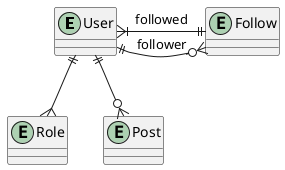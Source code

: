 @startuml
'https://plantuml.com/sequence-diagram

entity User
entity Role
entity Post
entity Follow
User ||--o{ Post
User ||--{ Role
User ||--o{ Follow : follower
Follow ||-|{ User : followed
@enduml